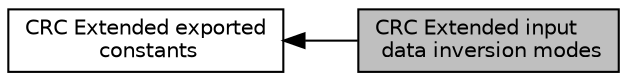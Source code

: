 digraph "CRC Extended input data inversion modes"
{
  edge [fontname="Helvetica",fontsize="10",labelfontname="Helvetica",labelfontsize="10"];
  node [fontname="Helvetica",fontsize="10",shape=record];
  rankdir=LR;
  Node0 [label="CRC Extended input\l data inversion modes",height=0.2,width=0.4,color="black", fillcolor="grey75", style="filled", fontcolor="black"];
  Node1 [label="CRC Extended exported\l constants",height=0.2,width=0.4,color="black", fillcolor="white", style="filled",URL="$group___c_r_c_ex___exported___constants.html"];
  Node1->Node0 [shape=plaintext, dir="back", style="solid"];
}
